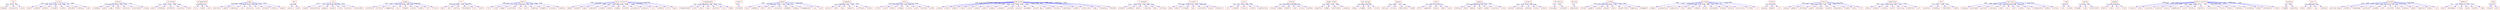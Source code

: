 strict digraph  {
	die	 [color=red,
		fontname=courier,
		shape=box];
	abandon	 [color=red,
		fontname=courier,
		shape=box];
	die -> abandon	 [color=blue,
		xlabel=0.04];
	injunction	 [color=red,
		fontname=courier,
		shape=box];
	die -> injunction	 [color=blue,
		xlabel=0.19];
	since	 [color=red,
		fontname=courier,
		shape=box];
	die -> since	 [color=blue,
		xlabel=0.01];
	arrows	 [color=red,
		fontname=courier,
		shape=box];
	shoot	 [color=red,
		fontname=courier,
		shape=box];
	arrows -> shoot	 [color=blue,
		xlabel=0.04];
	spotted	 [color=red,
		fontname=courier,
		shape=box];
	arrows -> spotted	 [color=blue,
		xlabel=0.04];
	whether	 [color=red,
		fontname=courier,
		shape=box];
	arrows -> whether	 [color=blue,
		xlabel=0.02];
	straight	 [color=red,
		fontname=courier,
		shape=box];
	arrows -> straight	 [color=blue,
		xlabel=0.04];
	soldier	 [color=red,
		fontname=courier,
		shape=box];
	arrows -> soldier	 [color=blue,
		xlabel=0.04];
	decided	 [color=red,
		fontname=courier,
		shape=box];
	arrows -> decided	 [color=blue,
		xlabel=0.06];
	ordinary	 [color=red,
		fontname=courier,
		shape=box];
	arrows -> ordinary	 [color=blue,
		xlabel=0.2];
	man	 [color=red,
		fontname=courier,
		shape=box];
	arrows -> man	 [color=blue,
		xlabel=0.04];
	person	 [color=red,
		fontname=courier,
		shape=box];
	standing	 [color=red,
		fontname=courier,
		shape=box];
	person -> standing	 [color=blue,
		xlabel=0.02];
	weak	 [color=red,
		fontname=courier,
		shape=box];
	person -> weak	 [color=blue,
		xlabel=0.02];
	away	 [color=red,
		fontname=courier,
		shape=box];
	person -> away	 [color=blue,
		xlabel=0.01];
	father	 [color=red,
		fontname=courier,
		shape=box];
	person -> father	 [color=blue,
		xlabel=0.02];
	muscular	 [color=red,
		fontname=courier,
		shape=box];
	person -> muscular	 [color=blue,
		xlabel=0.02];
	astonished	 [color=red,
		fontname=courier,
		shape=box];
	person -> astonished	 [color=blue,
		xlabel=0.03];
	strong	 [color=red,
		fontname=courier,
		shape=box];
	person -> strong	 [color=blue,
		xlabel=0.15];
	collarbone	 [color=red,
		fontname=courier,
		shape=box];
	great	 [color=red,
		fontname=courier,
		shape=box];
	collarbone -> great	 [color=blue,
		xlabel=0.13];
	bleeding	 [color=red,
		fontname=courier,
		shape=box];
	collarbone -> bleeding	 [color=blue,
		xlabel=0.02];
	profusely	 [color=red,
		fontname=courier,
		shape=box];
	collarbone -> profusely	 [color=blue,
		xlabel=0.02];
	velocity	 [color=red,
		fontname=courier,
		shape=box];
	collarbone -> velocity	 [color=blue,
		xlabel=0.02];
	threw	 [color=red,
		fontname=courier,
		shape=box];
	collarbone -> threw	 [color=blue,
		xlabel=0.04];
	disappointed	 [color=red,
		fontname=courier,
		shape=box];
	turn	 [color=red,
		fontname=courier,
		shape=box];
	disappointed -> turn	 [color=blue,
		xlabel=0.02];
	saved	 [color=red,
		fontname=courier,
		shape=box];
	disappointed -> saved	 [color=blue,
		xlabel=0.02];
	told	 [color=red,
		fontname=courier,
		shape=box];
	disappointed -> told	 [color=blue,
		xlabel=0.14];
	magic	 [color=red,
		fontname=courier,
		shape=box];
	position	 [color=red,
		fontname=courier,
		shape=box];
	magic -> position	 [color=blue,
		xlabel=0.04];
	speed	 [color=red,
		fontname=courier,
		shape=box];
	magic -> speed	 [color=blue,
		xlabel=0.05];
	lightning	 [color=red,
		fontname=courier,
		shape=box];
	magic -> lightning	 [color=blue,
		xlabel=0.05];
	aim	 [color=red,
		fontname=courier,
		shape=box];
	magic -> aim	 [color=blue,
		xlabel=0.05];
	directly	 [color=red,
		fontname=courier,
		shape=box];
	magic -> directly	 [color=blue,
		xlabel=0.05];
	were	 [color=red,
		fontname=courier,
		shape=box];
	magic -> were	 [color=blue,
		xlabel=0.03];
	altered	 [color=red,
		fontname=courier,
		shape=box];
	magic -> altered	 [color=blue,
		xlabel=0.05];
	soldiers	 [color=red,
		fontname=courier,
		shape=box];
	magic -> soldiers	 [color=blue,
		xlabel=0.23];
	powers	 [color=red,
		fontname=courier,
		shape=box];
	magic -> powers	 [color=blue,
		xlabel=0.05];
	bow	 [color=red,
		fontname=courier,
		shape=box];
	pieces	 [color=red,
		fontname=courier,
		shape=box];
	bow -> pieces	 [color=blue,
		xlabel=0.06];
	broke	 [color=red,
		fontname=courier,
		shape=box];
	bow -> broke	 [color=blue,
		xlabel=0.26];
	city	 [color=red,
		fontname=courier,
		shape=box];
	caused	 [color=red,
		fontname=courier,
		shape=box];
	city -> caused	 [color=blue,
		xlabel=0.19];
	devastating	 [color=red,
		fontname=courier,
		shape=box];
	city -> devastating	 [color=blue,
		xlabel=0.2];
	weapons	 [color=red,
		fontname=courier,
		shape=box];
	city -> weapons	 [color=blue,
		xlabel=0.28];
	poured	 [color=red,
		fontname=courier,
		shape=box];
	city -> poured	 [color=blue,
		xlabel=0.29];
	lives	 [color=red,
		fontname=courier,
		shape=box];
	city -> lives	 [color=blue,
		xlabel=0.24];
	miseries	 [color=red,
		fontname=courier,
		shape=box];
	city -> miseries	 [color=blue,
		xlabel=0.24];
	conceivable	 [color=red,
		fontname=courier,
		shape=box];
	city -> conceivable	 [color=blue,
		xlabel=0.28];
	weapon	 [color=red,
		fontname=courier,
		shape=box];
	withstand	 [color=red,
		fontname=courier,
		shape=box];
	weapon -> withstand	 [color=blue,
		xlabel=0.03];
	thrilled	 [color=red,
		fontname=courier,
		shape=box];
	weapon -> thrilled	 [color=blue,
		xlabel=0.04];
	staggering	 [color=red,
		fontname=courier,
		shape=box];
	weapon -> staggering	 [color=blue,
		xlabel=0.19];
	see	 [color=red,
		fontname=courier,
		shape=box];
	weapon -> see	 [color=blue,
		xlabel=0.02];
	thought	 [color=red,
		fontname=courier,
		shape=box];
	weapon -> thought	 [color=blue,
		xlabel=0.04];
	attack	 [color=red,
		fontname=courier,
		shape=box];
	weapon -> attack	 [color=blue,
		xlabel=0.03];
	unable	 [color=red,
		fontname=courier,
		shape=box];
	weapon -> unable	 [color=blue,
		xlabel=0.03];
	fall	 [color=red,
		fontname=courier,
		shape=box];
	weapon -> fall	 [color=blue,
		xlabel=0.04];
	fierce	 [color=red,
		fontname=courier,
		shape=box];
	weapon -> fierce	 [color=blue,
		xlabel=0.03];
	act	 [color=red,
		fontname=courier,
		shape=box];
	owed	 [color=red,
		fontname=courier,
		shape=box];
	act -> owed	 [color=blue,
		xlabel=0.04];
	did	 [color=red,
		fontname=courier,
		shape=box];
	act -> did	 [color=blue,
		xlabel=0.02];
	swiftly	 [color=red,
		fontname=courier,
		shape=box];
	act -> swiftly	 [color=blue,
		xlabel=0.04];
	threatened	 [color=red,
		fontname=courier,
		shape=box];
	act -> threatened	 [color=blue,
		xlabel=0.19];
	kill	 [color=red,
		fontname=courier,
		shape=box];
	act -> kill	 [color=blue,
		xlabel=0.03];
	birth	 [color=red,
		fontname=courier,
		shape=box];
	act -> birth	 [color=blue,
		xlabel=0.03];
	master	 [color=red,
		fontname=courier,
		shape=box];
	life	 [color=red,
		fontname=courier,
		shape=box];
	master -> life	 [color=blue,
		xlabel=0.06];
	tried	 [color=red,
		fontname=courier,
		shape=box];
	master -> tried	 [color=blue,
		xlabel=0.04];
	danger	 [color=red,
		fontname=courier,
		shape=box];
	master -> danger	 [color=blue,
		xlabel=0.2];
	concerned	 [color=red,
		fontname=courier,
		shape=box];
	master -> concerned	 [color=blue,
		xlabel=0.06];
	rise	 [color=red,
		fontname=courier,
		shape=box];
	master -> rise	 [color=blue,
		xlabel=0.22];
	well	 [color=red,
		fontname=courier,
		shape=box];
	master -> well	 [color=blue,
		xlabel=0.02];
	fighting	 [color=red,
		fontname=courier,
		shape=box];
	master -> fighting	 [color=blue,
		xlabel=0.04];
	promptly	 [color=red,
		fontname=courier,
		shape=box];
	master -> promptly	 [color=blue,
		xlabel=0.04];
	occasion	 [color=red,
		fontname=courier,
		shape=box];
	master -> occasion	 [color=blue,
		xlabel=0.06];
	explain	 [color=red,
		fontname=courier,
		shape=box];
	master -> explain	 [color=blue,
		xlabel=0.05];
	"asura architect"	 [color=red,
		fontname=courier,
		shape=box];
	named	 [color=red,
		fontname=courier,
		shape=box];
	"asura architect" -> named	 [color=blue,
		xlabel=0.26];
	towards	 [color=red,
		fontname=courier,
		shape=box];
	"asura architect" -> towards	 [color=blue,
		xlabel=0.04];
	maya	 [color=red,
		fontname=courier,
		shape=box];
	"asura architect" -> maya	 [color=blue,
		xlabel=0.05];
	obsessed	 [color=red,
		fontname=courier,
		shape=box];
	"asura architect" -> obsessed	 [color=blue,
		xlabel=0.05];
	created	 [color=red,
		fontname=courier,
		shape=box];
	"asura architect" -> created	 [color=blue,
		xlabel=0.07];
	enmity	 [color=red,
		fontname=courier,
		shape=box];
	"asura architect" -> enmity	 [color=blue,
		xlabel=0.07];
	soubha	 [color=red,
		fontname=courier,
		shape=box];
	"asura architect" -> soubha	 [color=blue,
		xlabel=0.06];
	started	 [color=red,
		fontname=courier,
		shape=box];
	"asura architect" -> started	 [color=blue,
		xlabel=0.02];
	prejudiced	 [color=red,
		fontname=courier,
		shape=box];
	"asura architect" -> prejudiced	 [color=blue,
		xlabel=0.05];
	pleasure	 [color=red,
		fontname=courier,
		shape=box];
	"asura architect" -> pleasure	 [color=blue,
		xlabel=0.08];
	old	 [color=red,
		fontname=courier,
		shape=box];
	"asura architect" -> old	 [color=blue,
		xlabel=0.04];
	ordered	 [color=red,
		fontname=courier,
		shape=box];
	"asura architect" -> ordered	 [color=blue,
		xlabel=0.08];
	still	 [color=red,
		fontname=courier,
		shape=box];
	"asura architect" -> still	 [color=blue,
		xlabel=0.03];
	gave	 [color=red,
		fontname=courier,
		shape=box];
	"asura architect" -> gave	 [color=blue,
		xlabel=0.03];
	"'pradyumna\x92s'"	 [color=red,
		fontname=courier,
		shape=box];
	incapacitated	 [color=red,
		fontname=courier,
		shape=box];
	"'pradyumna\x92s'" -> incapacitated	 [color=blue,
		xlabel=0.03];
	hard	 [color=red,
		fontname=courier,
		shape=box];
	"'pradyumna\x92s'" -> hard	 [color=blue,
		xlabel=0.19];
	chest	 [color=red,
		fontname=courier,
		shape=box];
	"'pradyumna\x92s'" -> chest	 [color=blue,
		xlabel=0.02];
	mace	 [color=red,
		fontname=courier,
		shape=box];
	"'pradyumna\x92s'" -> mace	 [color=blue,
		xlabel=0.04];
	minister	 [color=red,
		fontname=courier,
		shape=box];
	"'pradyumna\x92s'" -> minister	 [color=blue,
		xlabel=0.04];
	iron	 [color=red,
		fontname=courier,
		shape=box];
	"'pradyumna\x92s'" -> iron	 [color=blue,
		xlabel=0.03];
	fight	 [color=red,
		fontname=courier,
		shape=box];
	"'pradyumna\x92s'" -> fight	 [color=blue,
		xlabel=0.03];
	capture	 [color=red,
		fontname=courier,
		shape=box];
	informed	 [color=red,
		fontname=courier,
		shape=box];
	capture -> informed	 [color=blue,
		xlabel=0.15];
	devaki	 [color=red,
		fontname=courier,
		shape=box];
	blow	 [color=red,
		fontname=courier,
		shape=box];
	devaki -> blow	 [color=blue,
		xlabel=0.05];
	suddenly	 [color=red,
		fontname=courier,
		shape=box];
	devaki -> suddenly	 [color=blue,
		xlabel=0.2];
	next	 [color=red,
		fontname=courier,
		shape=box];
	devaki -> next	 [color=blue,
		xlabel=0.04];
	feet	 [color=red,
		fontname=courier,
		shape=box];
	devaki -> feet	 [color=blue,
		xlabel=0.03];
	recovered	 [color=red,
		fontname=courier,
		shape=box];
	devaki -> recovered	 [color=blue,
		xlabel=0.04];
	somewhat	 [color=red,
		fontname=courier,
		shape=box];
	devaki -> somewhat	 [color=blue,
		xlabel=0.03];
	bowing	 [color=red,
		fontname=courier,
		shape=box];
	devaki -> bowing	 [color=blue,
		xlabel=0.04];
	disappeared	 [color=red,
		fontname=courier,
		shape=box];
	devaki -> disappeared	 [color=blue,
		xlabel=0.05];
	saw	 [color=red,
		fontname=courier,
		shape=box];
	devaki -> saw	 [color=blue,
		xlabel=0.04];
	sent	 [color=red,
		fontname=courier,
		shape=box];
	devaki -> sent	 [color=blue,
		xlabel=0.06];
	pradyumna	 [color=red,
		fontname=courier,
		shape=box];
	warrior	 [color=red,
		fontname=courier,
		shape=box];
	pradyumna -> warrior	 [color=blue,
		xlabel=0.04];
	able	 [color=red,
		fontname=courier,
		shape=box];
	pradyumna -> able	 [color=blue,
		xlabel=0.06];
	bear	 [color=red,
		fontname=courier,
		shape=box];
	pradyumna -> bear	 [color=blue,
		xlabel=0.04];
	subjects	 [color=red,
		fontname=courier,
		shape=box];
	pradyumna -> subjects	 [color=blue,
		xlabel=0.06];
	sufferance	 [color=red,
		fontname=courier,
		shape=box];
	pradyumna -> sufferance	 [color=blue,
		xlabel=0.22];
	heroic	 [color=red,
		fontname=courier,
		shape=box];
	pradyumna -> heroic	 [color=blue,
		xlabel=0.07];
	salva	 [color=red,
		fontname=courier,
		shape=box];
	little	 [color=red,
		fontname=courier,
		shape=box];
	salva -> little	 [color=blue,
		xlabel=0.03];
	could	 [color=red,
		fontname=courier,
		shape=box];
	salva -> could	 [color=blue,
		xlabel=0.04];
	chance	 [color=red,
		fontname=courier,
		shape=box];
	salva -> chance	 [color=blue,
		xlabel=0.05];
	courage	 [color=red,
		fontname=courier,
		shape=box];
	salva -> courage	 [color=blue,
		xlabel=0.06];
	victory	 [color=red,
		fontname=courier,
		shape=box];
	salva -> victory	 [color=blue,
		xlabel=0.29];
	pick	 [color=red,
		fontname=courier,
		shape=box];
	salva -> pick	 [color=blue,
		xlabel=0.02];
	excited	 [color=red,
		fontname=courier,
		shape=box];
	salva -> excited	 [color=blue,
		xlabel=0.06];
	stand	 [color=red,
		fontname=courier,
		shape=box];
	salva -> stand	 [color=blue,
		xlabel=0.06];
	uparichara	 [color=red,
		fontname=courier,
		shape=box];
	concept	 [color=red,
		fontname=courier,
		shape=box];
	uparichara -> concept	 [color=blue,
		xlabel=0.06];
	aerial	 [color=red,
		fontname=courier,
		shape=box];
	uparichara -> aerial	 [color=blue,
		xlabel=0.06];
	modern	 [color=red,
		fontname=courier,
		shape=box];
	uparichara -> modern	 [color=blue,
		xlabel=0.05];
	crown	 [color=red,
		fontname=courier,
		shape=box];
	uparichara -> crown	 [color=blue,
		xlabel=0.06];
	slain	 [color=red,
		fontname=courier,
		shape=box];
	uparichara -> slain	 [color=blue,
		xlabel=0.07];
	ravana	 [color=red,
		fontname=courier,
		shape=box];
	uparichara -> ravana	 [color=blue,
		xlabel=0.06];
	chakra	 [color=red,
		fontname=courier,
		shape=box];
	uparichara -> chakra	 [color=blue,
		xlabel=0.06];
	vimana	 [color=red,
		fontname=courier,
		shape=box];
	uparichara -> vimana	 [color=blue,
		xlabel=0.06];
	transport	 [color=red,
		fontname=courier,
		shape=box];
	uparichara -> transport	 [color=blue,
		xlabel=0.06];
	existed	 [color=red,
		fontname=courier,
		shape=box];
	uparichara -> existed	 [color=blue,
		xlabel=0.07];
	ancient	 [color=red,
		fontname=courier,
		shape=box];
	uparichara -> ancient	 [color=blue,
		xlabel=0.06];
	pushpaka	 [color=red,
		fontname=courier,
		shape=box];
	uparichara -> pushpaka	 [color=blue,
		xlabel=0.25];
	"ancient days"	 [color=red,
		fontname=courier,
		shape=box];
	uparichara -> "ancient days"	 [color=blue,
		xlabel=0.04];
	kundala	 [color=red,
		fontname=courier,
		shape=box];
	uparichara -> kundala	 [color=blue,
		xlabel=0.06];
	kireeta	 [color=red,
		fontname=courier,
		shape=box];
	uparichara -> kireeta	 [color=blue,
		xlabel=0.06];
	sudarshana	 [color=red,
		fontname=courier,
		shape=box];
	uparichara -> sudarshana	 [color=blue,
		xlabel=0.06];
	evident	 [color=red,
		fontname=courier,
		shape=box];
	uparichara -> evident	 [color=blue,
		xlabel=0.05];
	"salva slain"	 [color=red,
		fontname=courier,
		shape=box];
	uparichara -> "salva slain"	 [color=blue,
		xlabel=0.05];
	days	 [color=red,
		fontname=courier,
		shape=box];
	uparichara -> days	 [color=blue,
		xlabel=0.04];
	aeroplane	 [color=red,
		fontname=courier,
		shape=box];
	uparichara -> aeroplane	 [color=blue,
		xlabel=0.06];
	knocked	 [color=red,
		fontname=courier,
		shape=box];
	uparichara -> knocked	 [color=blue,
		xlabel=0.08];
	"'friend\x92s'"	 [color=red,
		fontname=courier,
		shape=box];
	shouted	 [color=red,
		fontname=courier,
		shape=box];
	"'friend\x92s'" -> shouted	 [color=blue,
		xlabel=0.23];
	assembly	 [color=red,
		fontname=courier,
		shape=box];
	"'friend\x92s'" -> assembly	 [color=blue,
		xlabel=0.04];
	public	 [color=red,
		fontname=courier,
		shape=box];
	"'friend\x92s'" -> public	 [color=blue,
		xlabel=0.03];
	stealing	 [color=red,
		fontname=courier,
		shape=box];
	"'friend\x92s'" -> stealing	 [color=blue,
		xlabel=0.04];
	dear	 [color=red,
		fontname=courier,
		shape=box];
	"'friend\x92s'" -> dear	 [color=blue,
		xlabel=0.07];
	killing	 [color=red,
		fontname=courier,
		shape=box];
	"'friend\x92s'" -> killing	 [color=blue,
		xlabel=0.04];
	"krishna's"	 [color=red,
		fontname=courier,
		shape=box];
	body	 [color=red,
		fontname=courier,
		shape=box];
	"krishna's" -> body	 [color=blue,
		xlabel=0.04];
	whose	 [color=red,
		fontname=courier,
		shape=box];
	"krishna's" -> whose	 [color=blue,
		xlabel=0.04];
	strength	 [color=red,
		fontname=courier,
		shape=box];
	"krishna's" -> strength	 [color=blue,
		xlabel=0.05];
	tear	 [color=red,
		fontname=courier,
		shape=box];
	"krishna's" -> tear	 [color=blue,
		xlabel=0.23];
	invincible	 [color=red,
		fontname=courier,
		shape=box];
	"krishna's" -> invincible	 [color=blue,
		xlabel=0.04];
	proud	 [color=red,
		fontname=courier,
		shape=box];
	"krishna's" -> proud	 [color=blue,
		xlabel=0.05];
	character	 [color=red,
		fontname=courier,
		shape=box];
	"krishna's" -> character	 [color=blue,
		xlabel=0.05];
	asura	 [color=red,
		fontname=courier,
		shape=box];
	set	 [color=red,
		fontname=courier,
		shape=box];
	asura -> set	 [color=blue,
		xlabel=0.03];
	stunned	 [color=red,
		fontname=courier,
		shape=box];
	asura -> stunned	 [color=blue,
		xlabel=0.21];
	illusory	 [color=red,
		fontname=courier,
		shape=box];
	asura -> illusory	 [color=blue,
		xlabel=0.03];
	inform	 [color=red,
		fontname=courier,
		shape=box];
	asura -> inform	 [color=blue,
		xlabel=0.04];
	stupefaction	 [color=red,
		fontname=courier,
		shape=box];
	asura -> stupefaction	 [color=blue,
		xlabel=0.04];
	resolve	 [color=red,
		fontname=courier,
		shape=box];
	living	 [color=red,
		fontname=courier,
		shape=box];
	resolve -> living	 [color=blue,
		xlabel=0.16];
	began	 [color=red,
		fontname=courier,
		shape=box];
	resolve -> began	 [color=blue,
		xlabel=0.03];
	handful	 [color=red,
		fontname=courier,
		shape=box];
	resolve -> handful	 [color=blue,
		xlabel=0.03];
	dust	 [color=red,
		fontname=courier,
		shape=box];
	resolve -> dust	 [color=blue,
		xlabel=0.03];
	carry	 [color=red,
		fontname=courier,
		shape=box];
	resolve -> carry	 [color=blue,
		xlabel=0.04];
	worship	 [color=red,
		fontname=courier,
		shape=box];
	resolve -> worship	 [color=blue,
		xlabel=0.03];
	"weapon shakti"	 [color=red,
		fontname=courier,
		shape=box];
	powerful	 [color=red,
		fontname=courier,
		shape=box];
	"weapon shakti" -> powerful	 [color=blue,
		xlabel=0.05];
	number	 [color=red,
		fontname=courier,
		shape=box];
	"weapon shakti" -> number	 [color=blue,
		xlabel=0.05];
	perforated	 [color=red,
		fontname=courier,
		shape=box];
	"weapon shakti" -> perforated	 [color=blue,
		xlabel=0.29];
	response	 [color=red,
		fontname=courier,
		shape=box];
	"weapon shakti" -> response	 [color=blue,
		xlabel=0.06];
	"bow sharnga"	 [color=red,
		fontname=courier,
		shape=box];
	enemy	 [color=red,
		fontname=courier,
		shape=box];
	"bow sharnga" -> enemy	 [color=blue,
		xlabel=0.24];
	slipped	 [color=red,
		fontname=courier,
		shape=box];
	"bow sharnga" -> slipped	 [color=blue,
		xlabel=0.04];
	hand	 [color=red,
		fontname=courier,
		shape=box];
	"bow sharnga" -> hand	 [color=blue,
		xlabel=0.03];
	struck	 [color=red,
		fontname=courier,
		shape=box];
	"bow sharnga" -> struck	 [color=blue,
		xlabel=0.04];
	yadavas	 [color=red,
		fontname=courier,
		shape=box];
	destroy	 [color=red,
		fontname=courier,
		shape=box];
	yadavas -> destroy	 [color=blue,
		xlabel=0.04];
	relieve	 [color=red,
		fontname=courier,
		shape=box];
	yadavas -> relieve	 [color=blue,
		xlabel=0.04];
	undesirable	 [color=red,
		fontname=courier,
		shape=box];
	yadavas -> undesirable	 [color=blue,
		xlabel=0.2];
	vowed	 [color=red,
		fontname=courier,
		shape=box];
	yadavas -> vowed	 [color=blue,
		xlabel=0.04];
	shiva	 [color=red,
		fontname=courier,
		shape=box];
	offer	 [color=red,
		fontname=courier,
		shape=box];
	shiva -> offer	 [color=blue,
		xlabel=0.2];
	appeared	 [color=red,
		fontname=courier,
		shape=box];
	shiva -> appeared	 [color=blue,
		xlabel=0.23];
	nearly	 [color=red,
		fontname=courier,
		shape=box];
	shiva -> nearly	 [color=blue,
		xlabel=0.19];
	boon	 [color=red,
		fontname=courier,
		shape=box];
	shiva -> boon	 [color=blue,
		xlabel=0.21];
	year	 [color=red,
		fontname=courier,
		shape=box];
	shiva -> year	 [color=blue,
		xlabel=0.17];
	dumana	 [color=red,
		fontname=courier,
		shape=box];
	continue	 [color=red,
		fontname=courier,
		shape=box];
	dumana -> continue	 [color=blue,
		xlabel=0.23];
	back	 [color=red,
		fontname=courier,
		shape=box];
	dumana -> back	 [color=blue,
		xlabel=0.18];
	going	 [color=red,
		fontname=courier,
		shape=box];
	dumana -> going	 [color=blue,
		xlabel=0.22];
	eight	 [color=red,
		fontname=courier,
		shape=box];
	dumana -> eight	 [color=blue,
		xlabel=0.04];
	aimed	 [color=red,
		fontname=courier,
		shape=box];
	dumana -> aimed	 [color=blue,
		xlabel=0.03];
	insistent	 [color=red,
		fontname=courier,
		shape=box];
	dumana -> insistent	 [color=blue,
		xlabel=0.25];
	close	 [color=red,
		fontname=courier,
		shape=box];
	dumana -> close	 [color=blue,
		xlabel=0.02];
	prowess	 [color=red,
		fontname=courier,
		shape=box];
	proved	 [color=red,
		fontname=courier,
		shape=box];
	prowess -> proved	 [color=blue,
		xlabel=0.04];
	boasting	 [color=red,
		fontname=courier,
		shape=box];
	prowess -> boasting	 [color=blue,
		xlabel=0.18];
	meaning	 [color=red,
		fontname=courier,
		shape=box];
	prowess -> meaning	 [color=blue,
		xlabel=0.03];
	action	 [color=red,
		fontname=courier,
		shape=box];
	prowess -> action	 [color=blue,
		xlabel=0.05];
	unless	 [color=red,
		fontname=courier,
		shape=box];
	prowess -> unless	 [color=blue,
		xlabel=0.04];
	"tom foolery"	 [color=red,
		fontname=courier,
		shape=box];
	encourage	 [color=red,
		fontname=courier,
		shape=box];
	"tom foolery" -> encourage	 [color=blue,
		xlabel=0.31];
	"'salva\x92s'"	 [color=red,
		fontname=courier,
		shape=box];
	"tom foolery" -> "'salva\x92s'"	 [color=blue,
		xlabel=0.01];
	destiny	 [color=red,
		fontname=courier,
		shape=box];
	depressed	 [color=red,
		fontname=courier,
		shape=box];
	destiny -> depressed	 [color=blue,
		xlabel=0.1];
	wished	 [color=red,
		fontname=courier,
		shape=box];
	afraid	 [color=red,
		fontname=courier,
		shape=box];
	wished -> afraid	 [color=blue,
		xlabel=0.03];
	appear	 [color=red,
		fontname=courier,
		shape=box];
	wished -> appear	 [color=blue,
		xlabel=0.19];
	assume	 [color=red,
		fontname=courier,
		shape=box];
	wished -> assume	 [color=blue,
		xlabel=0.04];
	warned	 [color=red,
		fontname=courier,
		shape=box];
	wished -> warned	 [color=blue,
		xlabel=0.03];
	forms	 [color=red,
		fontname=courier,
		shape=box];
	wished -> forms	 [color=blue,
		xlabel=0.03];
	"assume forms"	 [color=red,
		fontname=courier,
		shape=box];
	wished -> "assume forms"	 [color=blue,
		xlabel=0.02];
	magician	 [color=red,
		fontname=courier,
		shape=box];
	wished -> magician	 [color=blue,
		xlabel=0.03];
	disappear	 [color=red,
		fontname=courier,
		shape=box];
	wished -> disappear	 [color=blue,
		xlabel=0.04];
	krishna	 [color=red,
		fontname=courier,
		shape=box];
	chapter	 [color=red,
		fontname=courier,
		shape=box];
	krishna -> chapter	 [color=blue,
		xlabel=0.08];
	prospective	 [color=red,
		fontname=courier,
		shape=box];
	krishna -> prospective	 [color=blue,
		xlabel=0.07];
	especially	 [color=red,
		fontname=courier,
		shape=box];
	krishna -> especially	 [color=blue,
		xlabel=0.06];
	had	 [color=red,
		fontname=courier,
		shape=box];
	krishna -> had	 [color=blue,
		xlabel=0.07];
	yadus	 [color=red,
		fontname=courier,
		shape=box];
	krishna -> yadus	 [color=blue,
		xlabel=0.09];
	rukmini	 [color=red,
		fontname=courier,
		shape=box];
	krishna -> rukmini	 [color=blue,
		xlabel=0.31];
	bride	 [color=red,
		fontname=courier,
		shape=box];
	krishna -> bride	 [color=blue,
		xlabel=0.08];
	shishupala	 [color=red,
		fontname=courier,
		shape=box];
	krishna -> shishupala	 [color=blue,
		xlabel=0.09];
	denied	 [color=red,
		fontname=courier,
		shape=box];
	krishna -> denied	 [color=blue,
		xlabel=0.07];
	hatred	 [color=red,
		fontname=courier,
		shape=box];
	krishna -> hatred	 [color=blue,
		xlabel=0.09];
	"salva salva"	 [color=red,
		fontname=courier,
		shape=box];
	krishna -> "salva salva"	 [color=blue,
		xlabel=0.1];
	friend	 [color=red,
		fontname=courier,
		shape=box];
	krishna -> friend	 [color=blue,
		xlabel=0.08];
	51	 [color=red,
		fontname=courier,
		shape=box];
	krishna -> 51	 [color=blue,
		xlabel=0.05];
	hardly	 [color=red,
		fontname=courier,
		shape=box];
	giving	 [color=red,
		fontname=courier,
		shape=box];
	hardly -> giving	 [color=blue,
		xlabel=0.16];
	moment	 [color=red,
		fontname=courier,
		shape=box];
	hardly -> moment	 [color=blue,
		xlabel=0.18];
	cut	 [color=red,
		fontname=courier,
		shape=box];
	hardly -> cut	 [color=blue,
		xlabel=0.17];
	chariot	 [color=red,
		fontname=courier,
		shape=box];
	seeing	 [color=red,
		fontname=courier,
		shape=box];
	chariot -> seeing	 [color=blue,
		xlabel=0.04];
	people	 [color=red,
		fontname=courier,
		shape=box];
	chariot -> people	 [color=blue,
		xlabel=0.03];
	challenge	 [color=red,
		fontname=courier,
		shape=box];
	chariot -> challenge	 [color=blue,
		xlabel=0.04];
	guard	 [color=red,
		fontname=courier,
		shape=box];
	chariot -> guard	 [color=blue,
		xlabel=0.04];
	balarama	 [color=red,
		fontname=courier,
		shape=box];
	chariot -> balarama	 [color=blue,
		xlabel=0.05];
	located	 [color=red,
		fontname=courier,
		shape=box];
	chariot -> located	 [color=blue,
		xlabel=0.23];
	despicable	 [color=red,
		fontname=courier,
		shape=box];
	chariot -> despicable	 [color=blue,
		xlabel=0.04];
	plight	 [color=red,
		fontname=courier,
		shape=box];
	chariot -> plight	 [color=blue,
		xlabel=0.04];
	went	 [color=red,
		fontname=courier,
		shape=box];
	chariot -> went	 [color=blue,
		xlabel=0.04];
	left	 [color=red,
		fontname=courier,
		shape=box];
	chariot -> left	 [color=blue,
		xlabel=0.03];
	upmentship	 [color=red,
		fontname=courier,
		shape=box];
	armies	 [color=red,
		fontname=courier,
		shape=box];
	upmentship -> armies	 [color=blue,
		xlabel=0.03];
	heaven	 [color=red,
		fontname=courier,
		shape=box];
	upmentship -> heaven	 [color=blue,
		xlabel=0.02];
	resolute	 [color=red,
		fontname=courier,
		shape=box];
	upmentship -> resolute	 [color=blue,
		xlabel=0.03];
	earth	 [color=red,
		fontname=courier,
		shape=box];
	upmentship -> earth	 [color=blue,
		xlabel=0.04];
	desiring	 [color=red,
		fontname=courier,
		shape=box];
	upmentship -> desiring	 [color=blue,
		xlabel=0.03];
	establish	 [color=red,
		fontname=courier,
		shape=box];
	upmentship -> establish	 [color=blue,
		xlabel=0.19];
	war	 [color=red,
		fontname=courier,
		shape=box];
	upmentship -> war	 [color=blue,
		xlabel=0.03];
	fate	 [color=red,
		fontname=courier,
		shape=box];
	surprise	 [color=red,
		fontname=courier,
		shape=box];
	fate -> surprise	 [color=blue,
		xlabel=0.03];
	brooding	 [color=red,
		fontname=courier,
		shape=box];
	fate -> brooding	 [color=blue,
		xlabel=0.03];
	"'father\x92s'"	 [color=red,
		fontname=courier,
		shape=box];
	fate -> "'father\x92s'"	 [color=blue,
		xlabel=0.03];
	sadly	 [color=red,
		fontname=courier,
		shape=box];
	fate -> sadly	 [color=blue,
		xlabel=0.19];
	charioteer	 [color=red,
		fontname=courier,
		shape=box];
	rajasuya	 [color=red,
		fontname=courier,
		shape=box];
	charioteer -> rajasuya	 [color=blue,
		xlabel=0.05];
	destroyed	 [color=red,
		fontname=courier,
		shape=box];
	charioteer -> destroyed	 [color=blue,
		xlabel=0.05];
	pierced	 [color=red,
		fontname=courier,
		shape=box];
	charioteer -> pierced	 [color=blue,
		xlabel=0.05];
	returning	 [color=red,
		fontname=courier,
		shape=box];
	charioteer -> returning	 [color=blue,
		xlabel=0.26];
	took	 [color=red,
		fontname=courier,
		shape=box];
	charioteer -> took	 [color=blue,
		xlabel=0.03];
	one	 [color=red,
		fontname=courier,
		shape=box];
	charioteer -> one	 [color=blue,
		xlabel=0.02];
	four	 [color=red,
		fontname=courier,
		shape=box];
	charioteer -> four	 [color=blue,
		xlabel=0.05];
	steeds	 [color=red,
		fontname=courier,
		shape=box];
	charioteer -> steeds	 [color=blue,
		xlabel=0.06];
	time	 [color=red,
		fontname=courier,
		shape=box];
	charioteer -> time	 [color=blue,
		xlabel=0.03];
	indraprastha	 [color=red,
		fontname=courier,
		shape=box];
	charioteer -> indraprastha	 [color=blue,
		xlabel=0.05];
	banner	 [color=red,
		fontname=courier,
		shape=box];
	charioteer -> banner	 [color=blue,
		xlabel=0.05];
	killed	 [color=red,
		fontname=courier,
		shape=box];
	charioteer -> killed	 [color=blue,
		xlabel=0.05];
	head	 [color=red,
		fontname=courier,
		shape=box];
	rose	 [color=red,
		fontname=courier,
		shape=box];
	head -> rose	 [color=blue,
		xlabel=0.02];
	clouds	 [color=red,
		fontname=courier,
		shape=box];
	head -> clouds	 [color=blue,
		xlabel=0.17];
	daruka	 [color=red,
		fontname=courier,
		shape=box];
	brought	 [color=red,
		fontname=courier,
		shape=box];
	daruka -> brought	 [color=blue,
		xlabel=0.19];
	save	 [color=red,
		fontname=courier,
		shape=box];
	daruka -> save	 [color=blue,
		xlabel=0.24];
	battlefield	 [color=red,
		fontname=courier,
		shape=box];
	daruka -> battlefield	 [color=blue,
		xlabel=0.25];
	ashamed	 [color=red,
		fontname=courier,
		shape=box];
	battle	 [color=red,
		fontname=courier,
		shape=box];
	ashamed -> battle	 [color=blue,
		xlabel=0.15];
	said	 [color=red,
		fontname=courier,
		shape=box];
	ashamed -> said	 [color=blue,
		xlabel=0.01];
	lost	 [color=red,
		fontname=courier,
		shape=box];
	ashamed -> lost	 [color=blue,
		xlabel=0.02];
	face	 [color=red,
		fontname=courier,
		shape=box];
	ashamed -> face	 [color=blue,
		xlabel=0.02];
	"entire universe"	 [color=red,
		fontname=courier,
		shape=box];
	traverse	 [color=red,
		fontname=courier,
		shape=box];
	"entire universe" -> traverse	 [color=blue,
		xlabel=0.06];
	help	 [color=red,
		fontname=courier,
		shape=box];
	"entire universe" -> help	 [color=blue,
		xlabel=0.04];
	celestials	 [color=red,
		fontname=courier,
		shape=box];
	"entire universe" -> celestials	 [color=blue,
		xlabel=0.09];
	attacks	 [color=red,
		fontname=courier,
		shape=box];
	"entire universe" -> attacks	 [color=blue,
		xlabel=0.08];
	asuras	 [color=red,
		fontname=courier,
		shape=box];
	"entire universe" -> asuras	 [color=blue,
		xlabel=0.08];
	gandharvas	 [color=red,
		fontname=courier,
		shape=box];
	"entire universe" -> gandharvas	 [color=blue,
		xlabel=0.07];
	also	 [color=red,
		fontname=courier,
		shape=box];
	"entire universe" -> also	 [color=blue,
		xlabel=0.03];
	mortals	 [color=red,
		fontname=courier,
		shape=box];
	"entire universe" -> mortals	 [color=blue,
		xlabel=0.06];
	reptiles	 [color=red,
		fontname=courier,
		shape=box];
	"entire universe" -> reptiles	 [color=blue,
		xlabel=0.31];
	"strike terror"	 [color=red,
		fontname=courier,
		shape=box];
	"entire universe" -> "strike terror"	 [color=blue,
		xlabel=0.1];
	terror	 [color=red,
		fontname=courier,
		shape=box];
	"entire universe" -> terror	 [color=blue,
		xlabel=0.3];
	hearts	 [color=red,
		fontname=courier,
		shape=box];
	"entire universe" -> hearts	 [color=blue,
		xlabel=0.07];
	rakshasas	 [color=red,
		fontname=courier,
		shape=box];
	"entire universe" -> rakshasas	 [color=blue,
		xlabel=0.07];
	succumbing	 [color=red,
		fontname=courier,
		shape=box];
	"entire universe" -> succumbing	 [color=blue,
		xlabel=0.06];
	asked	 [color=red,
		fontname=courier,
		shape=box];
	"entire universe" -> asked	 [color=blue,
		xlabel=0.04];
	unhindered	 [color=red,
		fontname=courier,
		shape=box];
	"entire universe" -> unhindered	 [color=blue,
		xlabel=0.09];
	strike	 [color=red,
		fontname=courier,
		shape=box];
	"entire universe" -> strike	 [color=blue,
		xlabel=0.06];
	vasudeva	 [color=red,
		fontname=courier,
		shape=box];
	claimed	 [color=red,
		fontname=courier,
		shape=box];
	vasudeva -> claimed	 [color=blue,
		xlabel=0.2];
	captivity	 [color=red,
		fontname=courier,
		shape=box];
	vasudeva -> captivity	 [color=blue,
		xlabel=0.04];
	"salva's"	 [color=red,
		fontname=courier,
		shape=box];
	reply	 [color=red,
		fontname=courier,
		shape=box];
	"salva's" -> reply	 [color=blue,
		xlabel=0.04];
	death	 [color=red,
		fontname=courier,
		shape=box];
	"salva's" -> death	 [color=blue,
		xlabel=0.04];
	was	 [color=red,
		fontname=courier,
		shape=box];
	"salva's" -> was	 [color=blue,
		xlabel=0.04];
	imminent	 [color=red,
		fontname=courier,
		shape=box];
	"salva's" -> imminent	 [color=blue,
		xlabel=0.22];
	dvaraka	 [color=red,
		fontname=courier,
		shape=box];
	"partisan kings"	 [color=red,
		fontname=courier,
		shape=box];
	dvaraka -> "partisan kings"	 [color=blue,
		xlabel=0.22];
	brothers	 [color=red,
		fontname=courier,
		shape=box];
	dvaraka -> brothers	 [color=blue,
		xlabel=0.25];
	advantage	 [color=red,
		fontname=courier,
		shape=box];
	dvaraka -> advantage	 [color=blue,
		xlabel=0.25];
	partisan	 [color=red,
		fontname=courier,
		shape=box];
	dvaraka -> partisan	 [color=blue,
		xlabel=0.25];
	invaded	 [color=red,
		fontname=courier,
		shape=box];
	dvaraka -> invaded	 [color=blue,
		xlabel=0.44];
	evil	 [color=red,
		fontname=courier,
		shape=box];
	dvaraka -> evil	 [color=blue,
		xlabel=0.21];
	worried	 [color=red,
		fontname=courier,
		shape=box];
	dvaraka -> worried	 [color=blue,
		xlabel=0.25];
	taken	 [color=red,
		fontname=courier,
		shape=box];
	dvaraka -> taken	 [color=blue,
		xlabel=0.22];
	absence	 [color=red,
		fontname=courier,
		shape=box];
	dvaraka -> absence	 [color=blue,
		xlabel=0.25];
	omens	 [color=red,
		fontname=courier,
		shape=box];
	dvaraka -> omens	 [color=blue,
		xlabel=0.25];
	expected	 [color=red,
		fontname=courier,
		shape=box];
	dvaraka -> expected	 [color=blue,
		xlabel=0.22];
	kings	 [color=red,
		fontname=courier,
		shape=box];
	dvaraka -> kings	 [color=blue,
		xlabel=0.25];
	two	 [color=red,
		fontname=courier,
		shape=box];
	dvaraka -> two	 [color=blue,
		xlabel=0.25];
	headless	 [color=red,
		fontname=courier,
		shape=box];
	spell	 [color=red,
		fontname=courier,
		shape=box];
	headless -> spell	 [color=blue,
		xlabel=0.2];
	messenger	 [color=red,
		fontname=courier,
		shape=box];
	headless -> messenger	 [color=blue,
		xlabel=0.2];
	trunk	 [color=red,
		fontname=courier,
		shape=box];
	headless -> trunk	 [color=blue,
		xlabel=0.25];
	found	 [color=red,
		fontname=courier,
		shape=box];
	headless -> found	 [color=blue,
		xlabel=0.17];
	neither	 [color=red,
		fontname=courier,
		shape=box];
	headless -> neither	 [color=blue,
		xlabel=0.17];
	came	 [color=red,
		fontname=courier,
		shape=box];
	headless -> came	 [color=blue,
		xlabel=0.18];
	deep	 [color=red,
		fontname=courier,
		shape=box];
	second	 [color=red,
		fontname=courier,
		shape=box];
	deep -> second	 [color=blue,
		xlabel=0.02];
	split	 [color=red,
		fontname=courier,
		shape=box];
	deep -> split	 [color=blue,
		xlabel=0.17];
}
